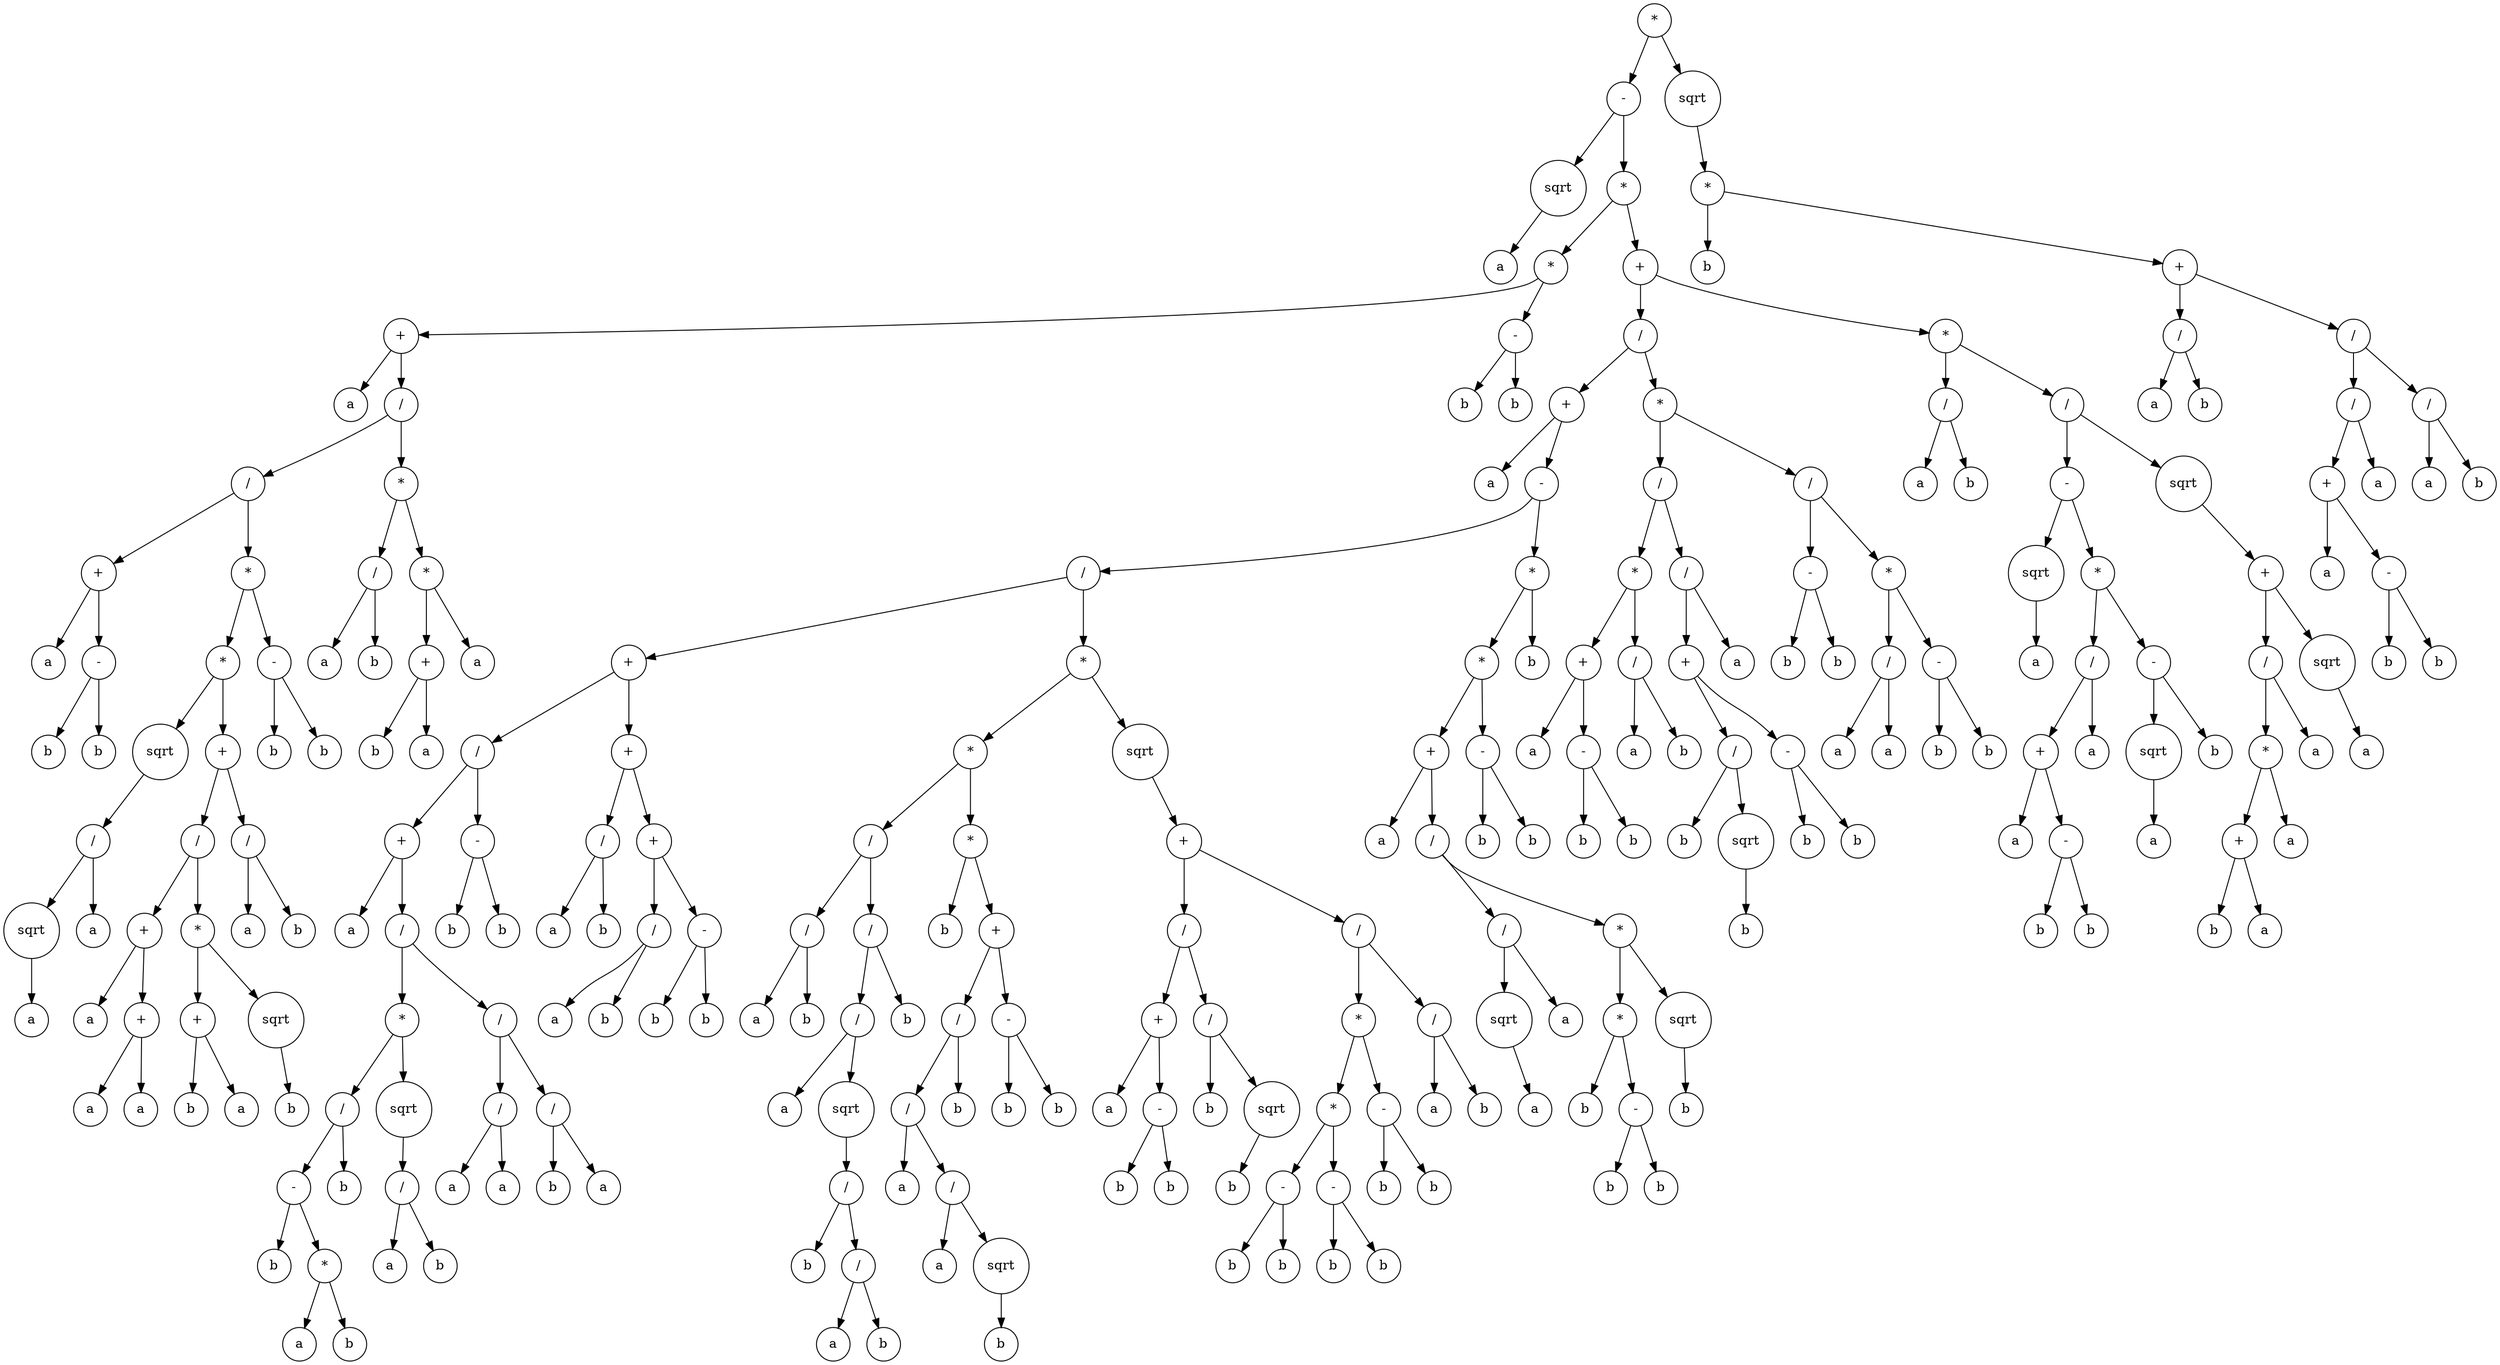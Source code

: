 digraph g {
graph [ordering=out];
node [shape=circle];
n[label = "*"];
n0[label = "-"];
n00[label = "sqrt"];
n000[label = "a"];
n00 -> n000;
n0 -> n00;
n01[label = "*"];
n010[label = "*"];
n0100[label = "+"];
n01000[label = "a"];
n0100 -> n01000;
n01001[label = "/"];
n010010[label = "/"];
n0100100[label = "+"];
n01001000[label = "a"];
n0100100 -> n01001000;
n01001001[label = "-"];
n010010010[label = "b"];
n01001001 -> n010010010;
n010010011[label = "b"];
n01001001 -> n010010011;
n0100100 -> n01001001;
n010010 -> n0100100;
n0100101[label = "*"];
n01001010[label = "*"];
n010010100[label = "sqrt"];
n0100101000[label = "/"];
n01001010000[label = "sqrt"];
n010010100000[label = "a"];
n01001010000 -> n010010100000;
n0100101000 -> n01001010000;
n01001010001[label = "a"];
n0100101000 -> n01001010001;
n010010100 -> n0100101000;
n01001010 -> n010010100;
n010010101[label = "+"];
n0100101010[label = "/"];
n01001010100[label = "+"];
n010010101000[label = "a"];
n01001010100 -> n010010101000;
n010010101001[label = "+"];
n0100101010010[label = "a"];
n010010101001 -> n0100101010010;
n0100101010011[label = "a"];
n010010101001 -> n0100101010011;
n01001010100 -> n010010101001;
n0100101010 -> n01001010100;
n01001010101[label = "*"];
n010010101010[label = "+"];
n0100101010100[label = "b"];
n010010101010 -> n0100101010100;
n0100101010101[label = "a"];
n010010101010 -> n0100101010101;
n01001010101 -> n010010101010;
n010010101011[label = "sqrt"];
n0100101010110[label = "b"];
n010010101011 -> n0100101010110;
n01001010101 -> n010010101011;
n0100101010 -> n01001010101;
n010010101 -> n0100101010;
n0100101011[label = "/"];
n01001010110[label = "a"];
n0100101011 -> n01001010110;
n01001010111[label = "b"];
n0100101011 -> n01001010111;
n010010101 -> n0100101011;
n01001010 -> n010010101;
n0100101 -> n01001010;
n01001011[label = "-"];
n010010110[label = "b"];
n01001011 -> n010010110;
n010010111[label = "b"];
n01001011 -> n010010111;
n0100101 -> n01001011;
n010010 -> n0100101;
n01001 -> n010010;
n010011[label = "*"];
n0100110[label = "/"];
n01001100[label = "a"];
n0100110 -> n01001100;
n01001101[label = "b"];
n0100110 -> n01001101;
n010011 -> n0100110;
n0100111[label = "*"];
n01001110[label = "+"];
n010011100[label = "b"];
n01001110 -> n010011100;
n010011101[label = "a"];
n01001110 -> n010011101;
n0100111 -> n01001110;
n01001111[label = "a"];
n0100111 -> n01001111;
n010011 -> n0100111;
n01001 -> n010011;
n0100 -> n01001;
n010 -> n0100;
n0101[label = "-"];
n01010[label = "b"];
n0101 -> n01010;
n01011[label = "b"];
n0101 -> n01011;
n010 -> n0101;
n01 -> n010;
n011[label = "+"];
n0110[label = "/"];
n01100[label = "+"];
n011000[label = "a"];
n01100 -> n011000;
n011001[label = "-"];
n0110010[label = "/"];
n01100100[label = "+"];
n011001000[label = "/"];
n0110010000[label = "+"];
n01100100000[label = "a"];
n0110010000 -> n01100100000;
n01100100001[label = "/"];
n011001000010[label = "*"];
n0110010000100[label = "/"];
n01100100001000[label = "-"];
n011001000010000[label = "b"];
n01100100001000 -> n011001000010000;
n011001000010001[label = "*"];
n0110010000100010[label = "a"];
n011001000010001 -> n0110010000100010;
n0110010000100011[label = "b"];
n011001000010001 -> n0110010000100011;
n01100100001000 -> n011001000010001;
n0110010000100 -> n01100100001000;
n01100100001001[label = "b"];
n0110010000100 -> n01100100001001;
n011001000010 -> n0110010000100;
n0110010000101[label = "sqrt"];
n01100100001010[label = "/"];
n011001000010100[label = "a"];
n01100100001010 -> n011001000010100;
n011001000010101[label = "b"];
n01100100001010 -> n011001000010101;
n0110010000101 -> n01100100001010;
n011001000010 -> n0110010000101;
n01100100001 -> n011001000010;
n011001000011[label = "/"];
n0110010000110[label = "/"];
n01100100001100[label = "a"];
n0110010000110 -> n01100100001100;
n01100100001101[label = "a"];
n0110010000110 -> n01100100001101;
n011001000011 -> n0110010000110;
n0110010000111[label = "/"];
n01100100001110[label = "b"];
n0110010000111 -> n01100100001110;
n01100100001111[label = "a"];
n0110010000111 -> n01100100001111;
n011001000011 -> n0110010000111;
n01100100001 -> n011001000011;
n0110010000 -> n01100100001;
n011001000 -> n0110010000;
n0110010001[label = "-"];
n01100100010[label = "b"];
n0110010001 -> n01100100010;
n01100100011[label = "b"];
n0110010001 -> n01100100011;
n011001000 -> n0110010001;
n01100100 -> n011001000;
n011001001[label = "+"];
n0110010010[label = "/"];
n01100100100[label = "a"];
n0110010010 -> n01100100100;
n01100100101[label = "b"];
n0110010010 -> n01100100101;
n011001001 -> n0110010010;
n0110010011[label = "+"];
n01100100110[label = "/"];
n011001001100[label = "a"];
n01100100110 -> n011001001100;
n011001001101[label = "b"];
n01100100110 -> n011001001101;
n0110010011 -> n01100100110;
n01100100111[label = "-"];
n011001001110[label = "b"];
n01100100111 -> n011001001110;
n011001001111[label = "b"];
n01100100111 -> n011001001111;
n0110010011 -> n01100100111;
n011001001 -> n0110010011;
n01100100 -> n011001001;
n0110010 -> n01100100;
n01100101[label = "*"];
n011001010[label = "*"];
n0110010100[label = "/"];
n01100101000[label = "/"];
n011001010000[label = "a"];
n01100101000 -> n011001010000;
n011001010001[label = "b"];
n01100101000 -> n011001010001;
n0110010100 -> n01100101000;
n01100101001[label = "/"];
n011001010010[label = "/"];
n0110010100100[label = "a"];
n011001010010 -> n0110010100100;
n0110010100101[label = "sqrt"];
n01100101001010[label = "/"];
n011001010010100[label = "b"];
n01100101001010 -> n011001010010100;
n011001010010101[label = "/"];
n0110010100101010[label = "a"];
n011001010010101 -> n0110010100101010;
n0110010100101011[label = "b"];
n011001010010101 -> n0110010100101011;
n01100101001010 -> n011001010010101;
n0110010100101 -> n01100101001010;
n011001010010 -> n0110010100101;
n01100101001 -> n011001010010;
n011001010011[label = "b"];
n01100101001 -> n011001010011;
n0110010100 -> n01100101001;
n011001010 -> n0110010100;
n0110010101[label = "*"];
n01100101010[label = "b"];
n0110010101 -> n01100101010;
n01100101011[label = "+"];
n011001010110[label = "/"];
n0110010101100[label = "/"];
n01100101011000[label = "a"];
n0110010101100 -> n01100101011000;
n01100101011001[label = "/"];
n011001010110010[label = "a"];
n01100101011001 -> n011001010110010;
n011001010110011[label = "sqrt"];
n0110010101100110[label = "b"];
n011001010110011 -> n0110010101100110;
n01100101011001 -> n011001010110011;
n0110010101100 -> n01100101011001;
n011001010110 -> n0110010101100;
n0110010101101[label = "b"];
n011001010110 -> n0110010101101;
n01100101011 -> n011001010110;
n011001010111[label = "-"];
n0110010101110[label = "b"];
n011001010111 -> n0110010101110;
n0110010101111[label = "b"];
n011001010111 -> n0110010101111;
n01100101011 -> n011001010111;
n0110010101 -> n01100101011;
n011001010 -> n0110010101;
n01100101 -> n011001010;
n011001011[label = "sqrt"];
n0110010110[label = "+"];
n01100101100[label = "/"];
n011001011000[label = "+"];
n0110010110000[label = "a"];
n011001011000 -> n0110010110000;
n0110010110001[label = "-"];
n01100101100010[label = "b"];
n0110010110001 -> n01100101100010;
n01100101100011[label = "b"];
n0110010110001 -> n01100101100011;
n011001011000 -> n0110010110001;
n01100101100 -> n011001011000;
n011001011001[label = "/"];
n0110010110010[label = "b"];
n011001011001 -> n0110010110010;
n0110010110011[label = "sqrt"];
n01100101100110[label = "b"];
n0110010110011 -> n01100101100110;
n011001011001 -> n0110010110011;
n01100101100 -> n011001011001;
n0110010110 -> n01100101100;
n01100101101[label = "/"];
n011001011010[label = "*"];
n0110010110100[label = "*"];
n01100101101000[label = "-"];
n011001011010000[label = "b"];
n01100101101000 -> n011001011010000;
n011001011010001[label = "b"];
n01100101101000 -> n011001011010001;
n0110010110100 -> n01100101101000;
n01100101101001[label = "-"];
n011001011010010[label = "b"];
n01100101101001 -> n011001011010010;
n011001011010011[label = "b"];
n01100101101001 -> n011001011010011;
n0110010110100 -> n01100101101001;
n011001011010 -> n0110010110100;
n0110010110101[label = "-"];
n01100101101010[label = "b"];
n0110010110101 -> n01100101101010;
n01100101101011[label = "b"];
n0110010110101 -> n01100101101011;
n011001011010 -> n0110010110101;
n01100101101 -> n011001011010;
n011001011011[label = "/"];
n0110010110110[label = "a"];
n011001011011 -> n0110010110110;
n0110010110111[label = "b"];
n011001011011 -> n0110010110111;
n01100101101 -> n011001011011;
n0110010110 -> n01100101101;
n011001011 -> n0110010110;
n01100101 -> n011001011;
n0110010 -> n01100101;
n011001 -> n0110010;
n0110011[label = "*"];
n01100110[label = "*"];
n011001100[label = "+"];
n0110011000[label = "a"];
n011001100 -> n0110011000;
n0110011001[label = "/"];
n01100110010[label = "/"];
n011001100100[label = "sqrt"];
n0110011001000[label = "a"];
n011001100100 -> n0110011001000;
n01100110010 -> n011001100100;
n011001100101[label = "a"];
n01100110010 -> n011001100101;
n0110011001 -> n01100110010;
n01100110011[label = "*"];
n011001100110[label = "*"];
n0110011001100[label = "b"];
n011001100110 -> n0110011001100;
n0110011001101[label = "-"];
n01100110011010[label = "b"];
n0110011001101 -> n01100110011010;
n01100110011011[label = "b"];
n0110011001101 -> n01100110011011;
n011001100110 -> n0110011001101;
n01100110011 -> n011001100110;
n011001100111[label = "sqrt"];
n0110011001110[label = "b"];
n011001100111 -> n0110011001110;
n01100110011 -> n011001100111;
n0110011001 -> n01100110011;
n011001100 -> n0110011001;
n01100110 -> n011001100;
n011001101[label = "-"];
n0110011010[label = "b"];
n011001101 -> n0110011010;
n0110011011[label = "b"];
n011001101 -> n0110011011;
n01100110 -> n011001101;
n0110011 -> n01100110;
n01100111[label = "b"];
n0110011 -> n01100111;
n011001 -> n0110011;
n01100 -> n011001;
n0110 -> n01100;
n01101[label = "*"];
n011010[label = "/"];
n0110100[label = "*"];
n01101000[label = "+"];
n011010000[label = "a"];
n01101000 -> n011010000;
n011010001[label = "-"];
n0110100010[label = "b"];
n011010001 -> n0110100010;
n0110100011[label = "b"];
n011010001 -> n0110100011;
n01101000 -> n011010001;
n0110100 -> n01101000;
n01101001[label = "/"];
n011010010[label = "a"];
n01101001 -> n011010010;
n011010011[label = "b"];
n01101001 -> n011010011;
n0110100 -> n01101001;
n011010 -> n0110100;
n0110101[label = "/"];
n01101010[label = "+"];
n011010100[label = "/"];
n0110101000[label = "b"];
n011010100 -> n0110101000;
n0110101001[label = "sqrt"];
n01101010010[label = "b"];
n0110101001 -> n01101010010;
n011010100 -> n0110101001;
n01101010 -> n011010100;
n011010101[label = "-"];
n0110101010[label = "b"];
n011010101 -> n0110101010;
n0110101011[label = "b"];
n011010101 -> n0110101011;
n01101010 -> n011010101;
n0110101 -> n01101010;
n01101011[label = "a"];
n0110101 -> n01101011;
n011010 -> n0110101;
n01101 -> n011010;
n011011[label = "/"];
n0110110[label = "-"];
n01101100[label = "b"];
n0110110 -> n01101100;
n01101101[label = "b"];
n0110110 -> n01101101;
n011011 -> n0110110;
n0110111[label = "*"];
n01101110[label = "/"];
n011011100[label = "a"];
n01101110 -> n011011100;
n011011101[label = "a"];
n01101110 -> n011011101;
n0110111 -> n01101110;
n01101111[label = "-"];
n011011110[label = "b"];
n01101111 -> n011011110;
n011011111[label = "b"];
n01101111 -> n011011111;
n0110111 -> n01101111;
n011011 -> n0110111;
n01101 -> n011011;
n0110 -> n01101;
n011 -> n0110;
n0111[label = "*"];
n01110[label = "/"];
n011100[label = "a"];
n01110 -> n011100;
n011101[label = "b"];
n01110 -> n011101;
n0111 -> n01110;
n01111[label = "/"];
n011110[label = "-"];
n0111100[label = "sqrt"];
n01111000[label = "a"];
n0111100 -> n01111000;
n011110 -> n0111100;
n0111101[label = "*"];
n01111010[label = "/"];
n011110100[label = "+"];
n0111101000[label = "a"];
n011110100 -> n0111101000;
n0111101001[label = "-"];
n01111010010[label = "b"];
n0111101001 -> n01111010010;
n01111010011[label = "b"];
n0111101001 -> n01111010011;
n011110100 -> n0111101001;
n01111010 -> n011110100;
n011110101[label = "a"];
n01111010 -> n011110101;
n0111101 -> n01111010;
n01111011[label = "-"];
n011110110[label = "sqrt"];
n0111101100[label = "a"];
n011110110 -> n0111101100;
n01111011 -> n011110110;
n011110111[label = "b"];
n01111011 -> n011110111;
n0111101 -> n01111011;
n011110 -> n0111101;
n01111 -> n011110;
n011111[label = "sqrt"];
n0111110[label = "+"];
n01111100[label = "/"];
n011111000[label = "*"];
n0111110000[label = "+"];
n01111100000[label = "b"];
n0111110000 -> n01111100000;
n01111100001[label = "a"];
n0111110000 -> n01111100001;
n011111000 -> n0111110000;
n0111110001[label = "a"];
n011111000 -> n0111110001;
n01111100 -> n011111000;
n011111001[label = "a"];
n01111100 -> n011111001;
n0111110 -> n01111100;
n01111101[label = "sqrt"];
n011111010[label = "a"];
n01111101 -> n011111010;
n0111110 -> n01111101;
n011111 -> n0111110;
n01111 -> n011111;
n0111 -> n01111;
n011 -> n0111;
n01 -> n011;
n0 -> n01;
n -> n0;
n1[label = "sqrt"];
n10[label = "*"];
n100[label = "b"];
n10 -> n100;
n101[label = "+"];
n1010[label = "/"];
n10100[label = "a"];
n1010 -> n10100;
n10101[label = "b"];
n1010 -> n10101;
n101 -> n1010;
n1011[label = "/"];
n10110[label = "/"];
n101100[label = "+"];
n1011000[label = "a"];
n101100 -> n1011000;
n1011001[label = "-"];
n10110010[label = "b"];
n1011001 -> n10110010;
n10110011[label = "b"];
n1011001 -> n10110011;
n101100 -> n1011001;
n10110 -> n101100;
n101101[label = "a"];
n10110 -> n101101;
n1011 -> n10110;
n10111[label = "/"];
n101110[label = "a"];
n10111 -> n101110;
n101111[label = "b"];
n10111 -> n101111;
n1011 -> n10111;
n101 -> n1011;
n10 -> n101;
n1 -> n10;
n -> n1;
}
